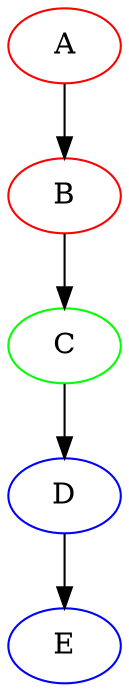 digraph {
A [color=red]
B [color=red]
C [color=green]
D [color=blue]
E [color=blue]
 A -> B
 B -> C
 C -> D
 D -> E
}

